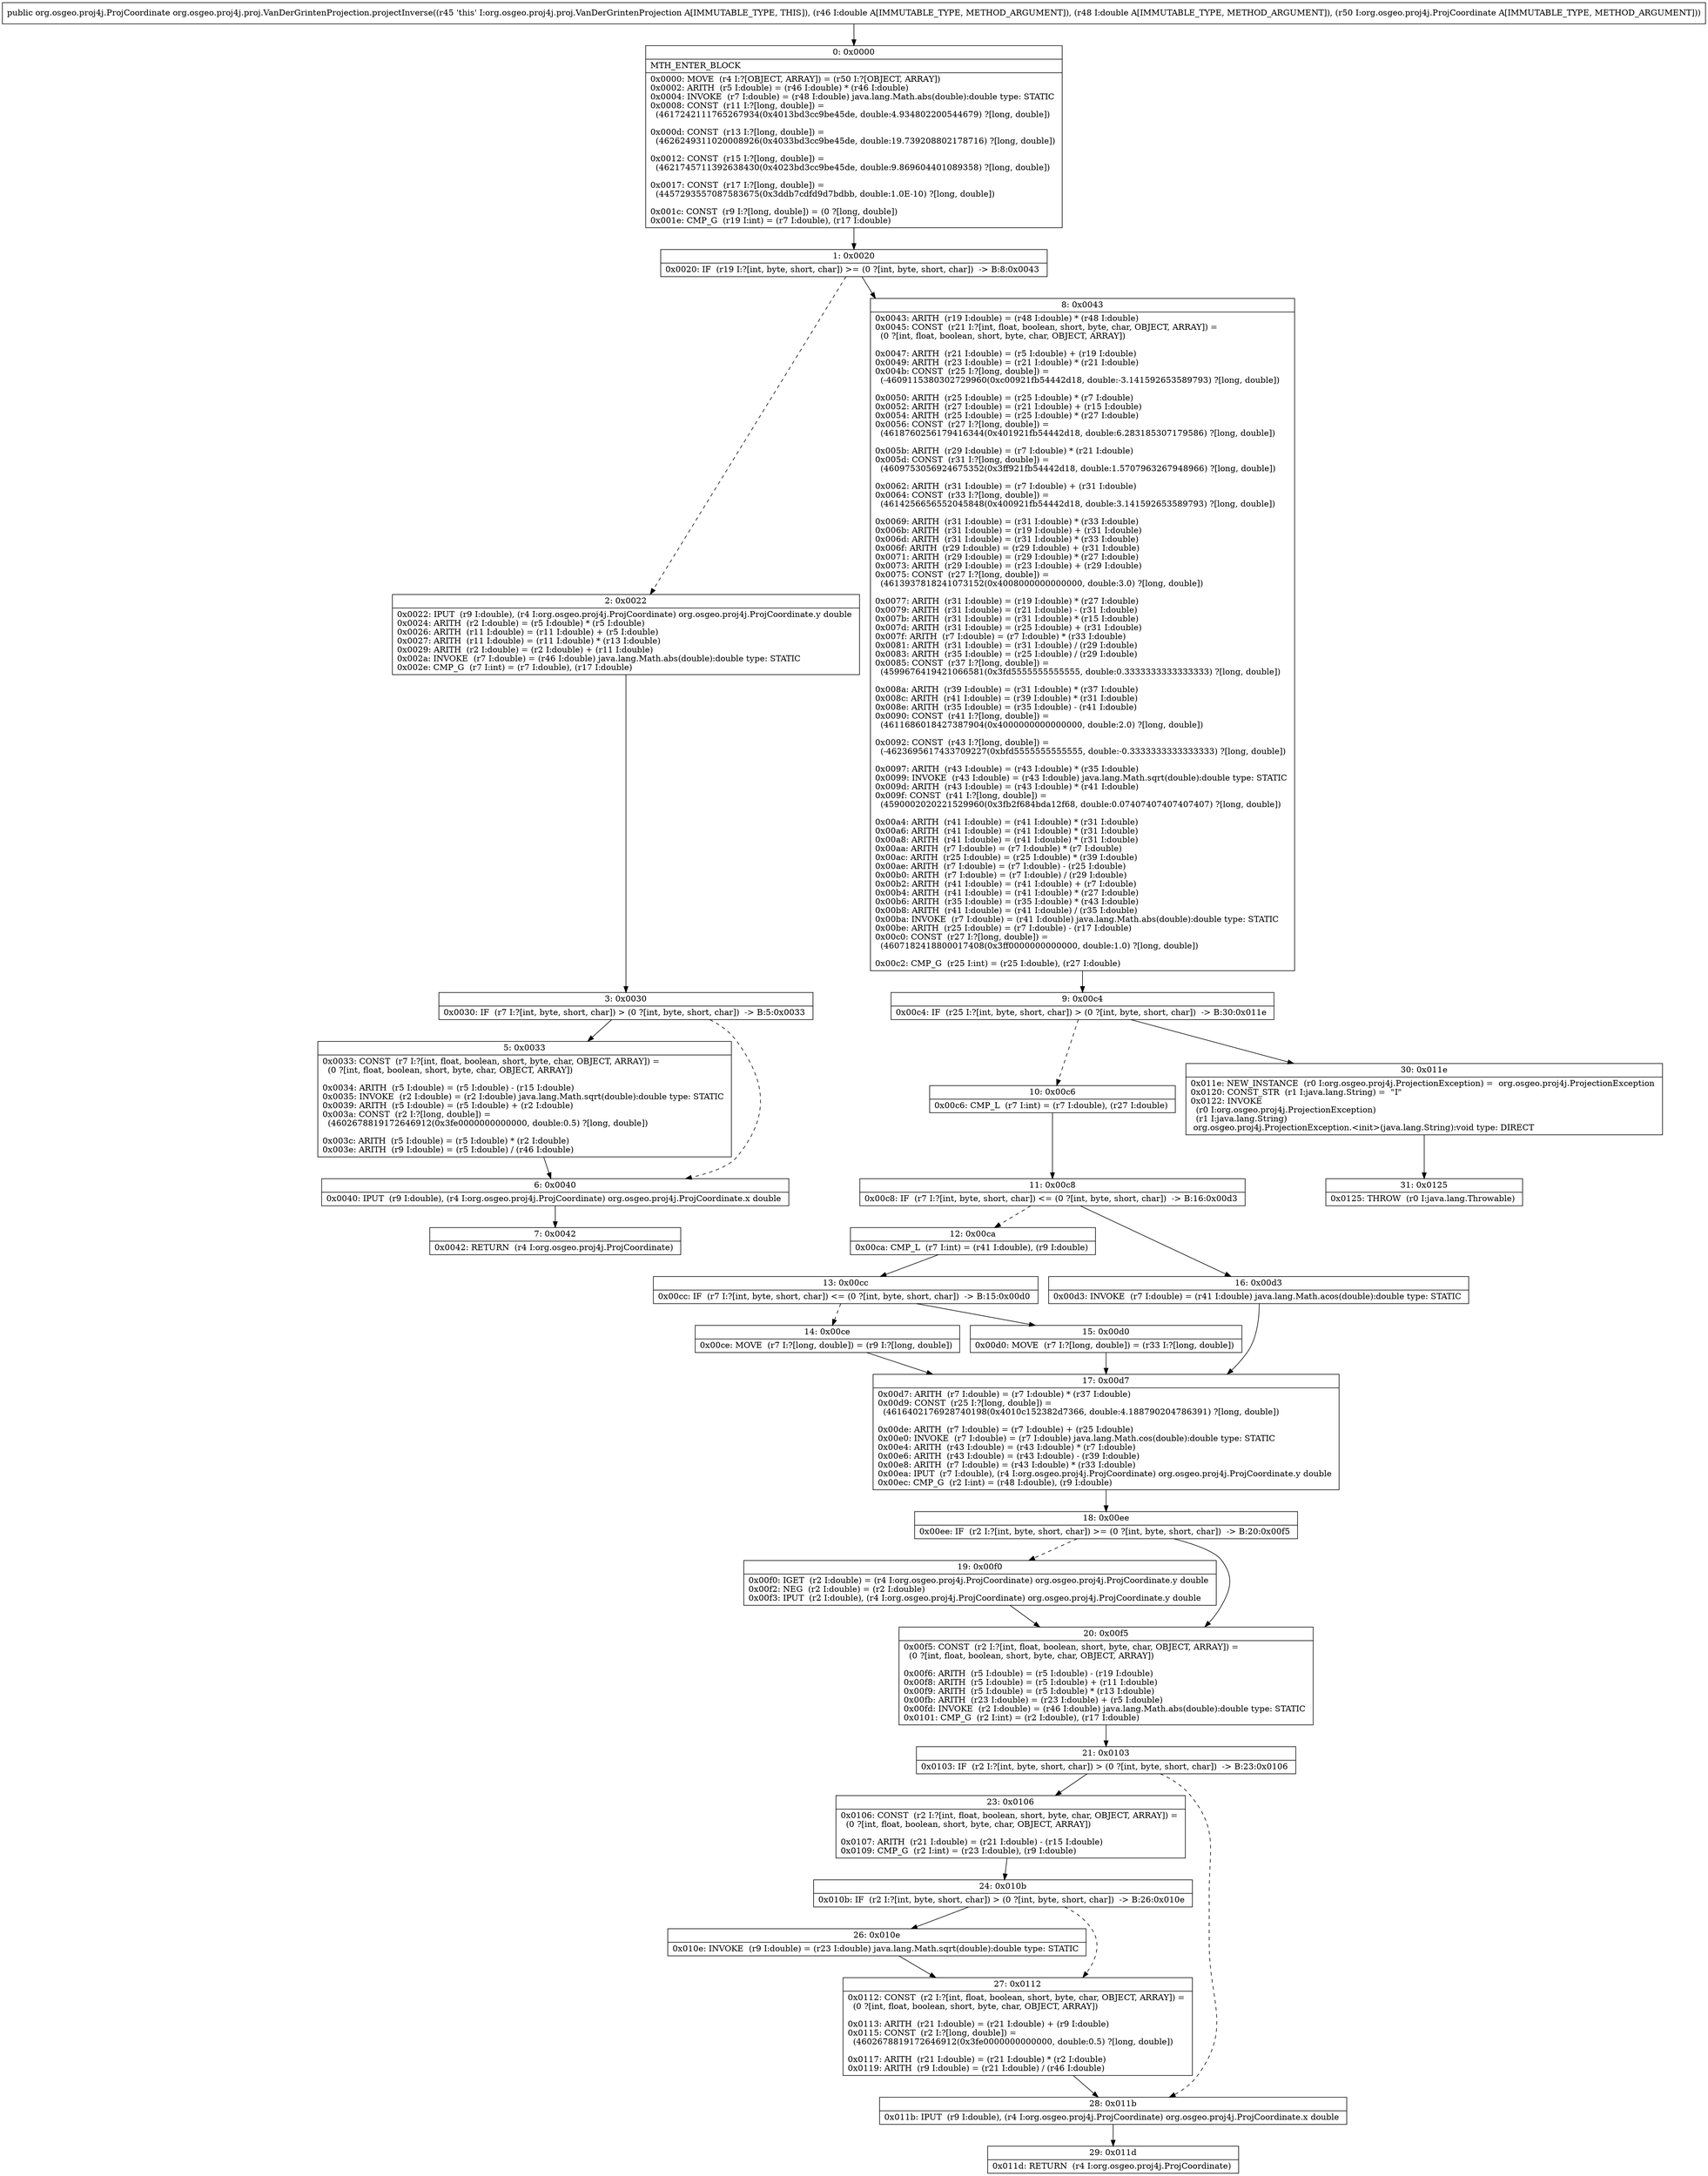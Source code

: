 digraph "CFG fororg.osgeo.proj4j.proj.VanDerGrintenProjection.projectInverse(DDLorg\/osgeo\/proj4j\/ProjCoordinate;)Lorg\/osgeo\/proj4j\/ProjCoordinate;" {
Node_0 [shape=record,label="{0\:\ 0x0000|MTH_ENTER_BLOCK\l|0x0000: MOVE  (r4 I:?[OBJECT, ARRAY]) = (r50 I:?[OBJECT, ARRAY]) \l0x0002: ARITH  (r5 I:double) = (r46 I:double) * (r46 I:double) \l0x0004: INVOKE  (r7 I:double) = (r48 I:double) java.lang.Math.abs(double):double type: STATIC \l0x0008: CONST  (r11 I:?[long, double]) = \l  (4617242111765267934(0x4013bd3cc9be45de, double:4.934802200544679) ?[long, double])\l \l0x000d: CONST  (r13 I:?[long, double]) = \l  (4626249311020008926(0x4033bd3cc9be45de, double:19.739208802178716) ?[long, double])\l \l0x0012: CONST  (r15 I:?[long, double]) = \l  (4621745711392638430(0x4023bd3cc9be45de, double:9.869604401089358) ?[long, double])\l \l0x0017: CONST  (r17 I:?[long, double]) = \l  (4457293557087583675(0x3ddb7cdfd9d7bdbb, double:1.0E\-10) ?[long, double])\l \l0x001c: CONST  (r9 I:?[long, double]) = (0 ?[long, double]) \l0x001e: CMP_G  (r19 I:int) = (r7 I:double), (r17 I:double) \l}"];
Node_1 [shape=record,label="{1\:\ 0x0020|0x0020: IF  (r19 I:?[int, byte, short, char]) \>= (0 ?[int, byte, short, char])  \-\> B:8:0x0043 \l}"];
Node_2 [shape=record,label="{2\:\ 0x0022|0x0022: IPUT  (r9 I:double), (r4 I:org.osgeo.proj4j.ProjCoordinate) org.osgeo.proj4j.ProjCoordinate.y double \l0x0024: ARITH  (r2 I:double) = (r5 I:double) * (r5 I:double) \l0x0026: ARITH  (r11 I:double) = (r11 I:double) + (r5 I:double) \l0x0027: ARITH  (r11 I:double) = (r11 I:double) * (r13 I:double) \l0x0029: ARITH  (r2 I:double) = (r2 I:double) + (r11 I:double) \l0x002a: INVOKE  (r7 I:double) = (r46 I:double) java.lang.Math.abs(double):double type: STATIC \l0x002e: CMP_G  (r7 I:int) = (r7 I:double), (r17 I:double) \l}"];
Node_3 [shape=record,label="{3\:\ 0x0030|0x0030: IF  (r7 I:?[int, byte, short, char]) \> (0 ?[int, byte, short, char])  \-\> B:5:0x0033 \l}"];
Node_5 [shape=record,label="{5\:\ 0x0033|0x0033: CONST  (r7 I:?[int, float, boolean, short, byte, char, OBJECT, ARRAY]) = \l  (0 ?[int, float, boolean, short, byte, char, OBJECT, ARRAY])\l \l0x0034: ARITH  (r5 I:double) = (r5 I:double) \- (r15 I:double) \l0x0035: INVOKE  (r2 I:double) = (r2 I:double) java.lang.Math.sqrt(double):double type: STATIC \l0x0039: ARITH  (r5 I:double) = (r5 I:double) + (r2 I:double) \l0x003a: CONST  (r2 I:?[long, double]) = \l  (4602678819172646912(0x3fe0000000000000, double:0.5) ?[long, double])\l \l0x003c: ARITH  (r5 I:double) = (r5 I:double) * (r2 I:double) \l0x003e: ARITH  (r9 I:double) = (r5 I:double) \/ (r46 I:double) \l}"];
Node_6 [shape=record,label="{6\:\ 0x0040|0x0040: IPUT  (r9 I:double), (r4 I:org.osgeo.proj4j.ProjCoordinate) org.osgeo.proj4j.ProjCoordinate.x double \l}"];
Node_7 [shape=record,label="{7\:\ 0x0042|0x0042: RETURN  (r4 I:org.osgeo.proj4j.ProjCoordinate) \l}"];
Node_8 [shape=record,label="{8\:\ 0x0043|0x0043: ARITH  (r19 I:double) = (r48 I:double) * (r48 I:double) \l0x0045: CONST  (r21 I:?[int, float, boolean, short, byte, char, OBJECT, ARRAY]) = \l  (0 ?[int, float, boolean, short, byte, char, OBJECT, ARRAY])\l \l0x0047: ARITH  (r21 I:double) = (r5 I:double) + (r19 I:double) \l0x0049: ARITH  (r23 I:double) = (r21 I:double) * (r21 I:double) \l0x004b: CONST  (r25 I:?[long, double]) = \l  (\-4609115380302729960(0xc00921fb54442d18, double:\-3.141592653589793) ?[long, double])\l \l0x0050: ARITH  (r25 I:double) = (r25 I:double) * (r7 I:double) \l0x0052: ARITH  (r27 I:double) = (r21 I:double) + (r15 I:double) \l0x0054: ARITH  (r25 I:double) = (r25 I:double) * (r27 I:double) \l0x0056: CONST  (r27 I:?[long, double]) = \l  (4618760256179416344(0x401921fb54442d18, double:6.283185307179586) ?[long, double])\l \l0x005b: ARITH  (r29 I:double) = (r7 I:double) * (r21 I:double) \l0x005d: CONST  (r31 I:?[long, double]) = \l  (4609753056924675352(0x3ff921fb54442d18, double:1.5707963267948966) ?[long, double])\l \l0x0062: ARITH  (r31 I:double) = (r7 I:double) + (r31 I:double) \l0x0064: CONST  (r33 I:?[long, double]) = \l  (4614256656552045848(0x400921fb54442d18, double:3.141592653589793) ?[long, double])\l \l0x0069: ARITH  (r31 I:double) = (r31 I:double) * (r33 I:double) \l0x006b: ARITH  (r31 I:double) = (r19 I:double) + (r31 I:double) \l0x006d: ARITH  (r31 I:double) = (r31 I:double) * (r33 I:double) \l0x006f: ARITH  (r29 I:double) = (r29 I:double) + (r31 I:double) \l0x0071: ARITH  (r29 I:double) = (r29 I:double) * (r27 I:double) \l0x0073: ARITH  (r29 I:double) = (r23 I:double) + (r29 I:double) \l0x0075: CONST  (r27 I:?[long, double]) = \l  (4613937818241073152(0x4008000000000000, double:3.0) ?[long, double])\l \l0x0077: ARITH  (r31 I:double) = (r19 I:double) * (r27 I:double) \l0x0079: ARITH  (r31 I:double) = (r21 I:double) \- (r31 I:double) \l0x007b: ARITH  (r31 I:double) = (r31 I:double) * (r15 I:double) \l0x007d: ARITH  (r31 I:double) = (r25 I:double) + (r31 I:double) \l0x007f: ARITH  (r7 I:double) = (r7 I:double) * (r33 I:double) \l0x0081: ARITH  (r31 I:double) = (r31 I:double) \/ (r29 I:double) \l0x0083: ARITH  (r35 I:double) = (r25 I:double) \/ (r29 I:double) \l0x0085: CONST  (r37 I:?[long, double]) = \l  (4599676419421066581(0x3fd5555555555555, double:0.3333333333333333) ?[long, double])\l \l0x008a: ARITH  (r39 I:double) = (r31 I:double) * (r37 I:double) \l0x008c: ARITH  (r41 I:double) = (r39 I:double) * (r31 I:double) \l0x008e: ARITH  (r35 I:double) = (r35 I:double) \- (r41 I:double) \l0x0090: CONST  (r41 I:?[long, double]) = \l  (4611686018427387904(0x4000000000000000, double:2.0) ?[long, double])\l \l0x0092: CONST  (r43 I:?[long, double]) = \l  (\-4623695617433709227(0xbfd5555555555555, double:\-0.3333333333333333) ?[long, double])\l \l0x0097: ARITH  (r43 I:double) = (r43 I:double) * (r35 I:double) \l0x0099: INVOKE  (r43 I:double) = (r43 I:double) java.lang.Math.sqrt(double):double type: STATIC \l0x009d: ARITH  (r43 I:double) = (r43 I:double) * (r41 I:double) \l0x009f: CONST  (r41 I:?[long, double]) = \l  (4590002020221529960(0x3fb2f684bda12f68, double:0.07407407407407407) ?[long, double])\l \l0x00a4: ARITH  (r41 I:double) = (r41 I:double) * (r31 I:double) \l0x00a6: ARITH  (r41 I:double) = (r41 I:double) * (r31 I:double) \l0x00a8: ARITH  (r41 I:double) = (r41 I:double) * (r31 I:double) \l0x00aa: ARITH  (r7 I:double) = (r7 I:double) * (r7 I:double) \l0x00ac: ARITH  (r25 I:double) = (r25 I:double) * (r39 I:double) \l0x00ae: ARITH  (r7 I:double) = (r7 I:double) \- (r25 I:double) \l0x00b0: ARITH  (r7 I:double) = (r7 I:double) \/ (r29 I:double) \l0x00b2: ARITH  (r41 I:double) = (r41 I:double) + (r7 I:double) \l0x00b4: ARITH  (r41 I:double) = (r41 I:double) * (r27 I:double) \l0x00b6: ARITH  (r35 I:double) = (r35 I:double) * (r43 I:double) \l0x00b8: ARITH  (r41 I:double) = (r41 I:double) \/ (r35 I:double) \l0x00ba: INVOKE  (r7 I:double) = (r41 I:double) java.lang.Math.abs(double):double type: STATIC \l0x00be: ARITH  (r25 I:double) = (r7 I:double) \- (r17 I:double) \l0x00c0: CONST  (r27 I:?[long, double]) = \l  (4607182418800017408(0x3ff0000000000000, double:1.0) ?[long, double])\l \l0x00c2: CMP_G  (r25 I:int) = (r25 I:double), (r27 I:double) \l}"];
Node_9 [shape=record,label="{9\:\ 0x00c4|0x00c4: IF  (r25 I:?[int, byte, short, char]) \> (0 ?[int, byte, short, char])  \-\> B:30:0x011e \l}"];
Node_10 [shape=record,label="{10\:\ 0x00c6|0x00c6: CMP_L  (r7 I:int) = (r7 I:double), (r27 I:double) \l}"];
Node_11 [shape=record,label="{11\:\ 0x00c8|0x00c8: IF  (r7 I:?[int, byte, short, char]) \<= (0 ?[int, byte, short, char])  \-\> B:16:0x00d3 \l}"];
Node_12 [shape=record,label="{12\:\ 0x00ca|0x00ca: CMP_L  (r7 I:int) = (r41 I:double), (r9 I:double) \l}"];
Node_13 [shape=record,label="{13\:\ 0x00cc|0x00cc: IF  (r7 I:?[int, byte, short, char]) \<= (0 ?[int, byte, short, char])  \-\> B:15:0x00d0 \l}"];
Node_14 [shape=record,label="{14\:\ 0x00ce|0x00ce: MOVE  (r7 I:?[long, double]) = (r9 I:?[long, double]) \l}"];
Node_15 [shape=record,label="{15\:\ 0x00d0|0x00d0: MOVE  (r7 I:?[long, double]) = (r33 I:?[long, double]) \l}"];
Node_16 [shape=record,label="{16\:\ 0x00d3|0x00d3: INVOKE  (r7 I:double) = (r41 I:double) java.lang.Math.acos(double):double type: STATIC \l}"];
Node_17 [shape=record,label="{17\:\ 0x00d7|0x00d7: ARITH  (r7 I:double) = (r7 I:double) * (r37 I:double) \l0x00d9: CONST  (r25 I:?[long, double]) = \l  (4616402176928740198(0x4010c152382d7366, double:4.188790204786391) ?[long, double])\l \l0x00de: ARITH  (r7 I:double) = (r7 I:double) + (r25 I:double) \l0x00e0: INVOKE  (r7 I:double) = (r7 I:double) java.lang.Math.cos(double):double type: STATIC \l0x00e4: ARITH  (r43 I:double) = (r43 I:double) * (r7 I:double) \l0x00e6: ARITH  (r43 I:double) = (r43 I:double) \- (r39 I:double) \l0x00e8: ARITH  (r7 I:double) = (r43 I:double) * (r33 I:double) \l0x00ea: IPUT  (r7 I:double), (r4 I:org.osgeo.proj4j.ProjCoordinate) org.osgeo.proj4j.ProjCoordinate.y double \l0x00ec: CMP_G  (r2 I:int) = (r48 I:double), (r9 I:double) \l}"];
Node_18 [shape=record,label="{18\:\ 0x00ee|0x00ee: IF  (r2 I:?[int, byte, short, char]) \>= (0 ?[int, byte, short, char])  \-\> B:20:0x00f5 \l}"];
Node_19 [shape=record,label="{19\:\ 0x00f0|0x00f0: IGET  (r2 I:double) = (r4 I:org.osgeo.proj4j.ProjCoordinate) org.osgeo.proj4j.ProjCoordinate.y double \l0x00f2: NEG  (r2 I:double) = (r2 I:double) \l0x00f3: IPUT  (r2 I:double), (r4 I:org.osgeo.proj4j.ProjCoordinate) org.osgeo.proj4j.ProjCoordinate.y double \l}"];
Node_20 [shape=record,label="{20\:\ 0x00f5|0x00f5: CONST  (r2 I:?[int, float, boolean, short, byte, char, OBJECT, ARRAY]) = \l  (0 ?[int, float, boolean, short, byte, char, OBJECT, ARRAY])\l \l0x00f6: ARITH  (r5 I:double) = (r5 I:double) \- (r19 I:double) \l0x00f8: ARITH  (r5 I:double) = (r5 I:double) + (r11 I:double) \l0x00f9: ARITH  (r5 I:double) = (r5 I:double) * (r13 I:double) \l0x00fb: ARITH  (r23 I:double) = (r23 I:double) + (r5 I:double) \l0x00fd: INVOKE  (r2 I:double) = (r46 I:double) java.lang.Math.abs(double):double type: STATIC \l0x0101: CMP_G  (r2 I:int) = (r2 I:double), (r17 I:double) \l}"];
Node_21 [shape=record,label="{21\:\ 0x0103|0x0103: IF  (r2 I:?[int, byte, short, char]) \> (0 ?[int, byte, short, char])  \-\> B:23:0x0106 \l}"];
Node_23 [shape=record,label="{23\:\ 0x0106|0x0106: CONST  (r2 I:?[int, float, boolean, short, byte, char, OBJECT, ARRAY]) = \l  (0 ?[int, float, boolean, short, byte, char, OBJECT, ARRAY])\l \l0x0107: ARITH  (r21 I:double) = (r21 I:double) \- (r15 I:double) \l0x0109: CMP_G  (r2 I:int) = (r23 I:double), (r9 I:double) \l}"];
Node_24 [shape=record,label="{24\:\ 0x010b|0x010b: IF  (r2 I:?[int, byte, short, char]) \> (0 ?[int, byte, short, char])  \-\> B:26:0x010e \l}"];
Node_26 [shape=record,label="{26\:\ 0x010e|0x010e: INVOKE  (r9 I:double) = (r23 I:double) java.lang.Math.sqrt(double):double type: STATIC \l}"];
Node_27 [shape=record,label="{27\:\ 0x0112|0x0112: CONST  (r2 I:?[int, float, boolean, short, byte, char, OBJECT, ARRAY]) = \l  (0 ?[int, float, boolean, short, byte, char, OBJECT, ARRAY])\l \l0x0113: ARITH  (r21 I:double) = (r21 I:double) + (r9 I:double) \l0x0115: CONST  (r2 I:?[long, double]) = \l  (4602678819172646912(0x3fe0000000000000, double:0.5) ?[long, double])\l \l0x0117: ARITH  (r21 I:double) = (r21 I:double) * (r2 I:double) \l0x0119: ARITH  (r9 I:double) = (r21 I:double) \/ (r46 I:double) \l}"];
Node_28 [shape=record,label="{28\:\ 0x011b|0x011b: IPUT  (r9 I:double), (r4 I:org.osgeo.proj4j.ProjCoordinate) org.osgeo.proj4j.ProjCoordinate.x double \l}"];
Node_29 [shape=record,label="{29\:\ 0x011d|0x011d: RETURN  (r4 I:org.osgeo.proj4j.ProjCoordinate) \l}"];
Node_30 [shape=record,label="{30\:\ 0x011e|0x011e: NEW_INSTANCE  (r0 I:org.osgeo.proj4j.ProjectionException) =  org.osgeo.proj4j.ProjectionException \l0x0120: CONST_STR  (r1 I:java.lang.String) =  \"I\" \l0x0122: INVOKE  \l  (r0 I:org.osgeo.proj4j.ProjectionException)\l  (r1 I:java.lang.String)\l org.osgeo.proj4j.ProjectionException.\<init\>(java.lang.String):void type: DIRECT \l}"];
Node_31 [shape=record,label="{31\:\ 0x0125|0x0125: THROW  (r0 I:java.lang.Throwable) \l}"];
MethodNode[shape=record,label="{public org.osgeo.proj4j.ProjCoordinate org.osgeo.proj4j.proj.VanDerGrintenProjection.projectInverse((r45 'this' I:org.osgeo.proj4j.proj.VanDerGrintenProjection A[IMMUTABLE_TYPE, THIS]), (r46 I:double A[IMMUTABLE_TYPE, METHOD_ARGUMENT]), (r48 I:double A[IMMUTABLE_TYPE, METHOD_ARGUMENT]), (r50 I:org.osgeo.proj4j.ProjCoordinate A[IMMUTABLE_TYPE, METHOD_ARGUMENT])) }"];
MethodNode -> Node_0;
Node_0 -> Node_1;
Node_1 -> Node_2[style=dashed];
Node_1 -> Node_8;
Node_2 -> Node_3;
Node_3 -> Node_5;
Node_3 -> Node_6[style=dashed];
Node_5 -> Node_6;
Node_6 -> Node_7;
Node_8 -> Node_9;
Node_9 -> Node_10[style=dashed];
Node_9 -> Node_30;
Node_10 -> Node_11;
Node_11 -> Node_12[style=dashed];
Node_11 -> Node_16;
Node_12 -> Node_13;
Node_13 -> Node_14[style=dashed];
Node_13 -> Node_15;
Node_14 -> Node_17;
Node_15 -> Node_17;
Node_16 -> Node_17;
Node_17 -> Node_18;
Node_18 -> Node_19[style=dashed];
Node_18 -> Node_20;
Node_19 -> Node_20;
Node_20 -> Node_21;
Node_21 -> Node_23;
Node_21 -> Node_28[style=dashed];
Node_23 -> Node_24;
Node_24 -> Node_26;
Node_24 -> Node_27[style=dashed];
Node_26 -> Node_27;
Node_27 -> Node_28;
Node_28 -> Node_29;
Node_30 -> Node_31;
}

